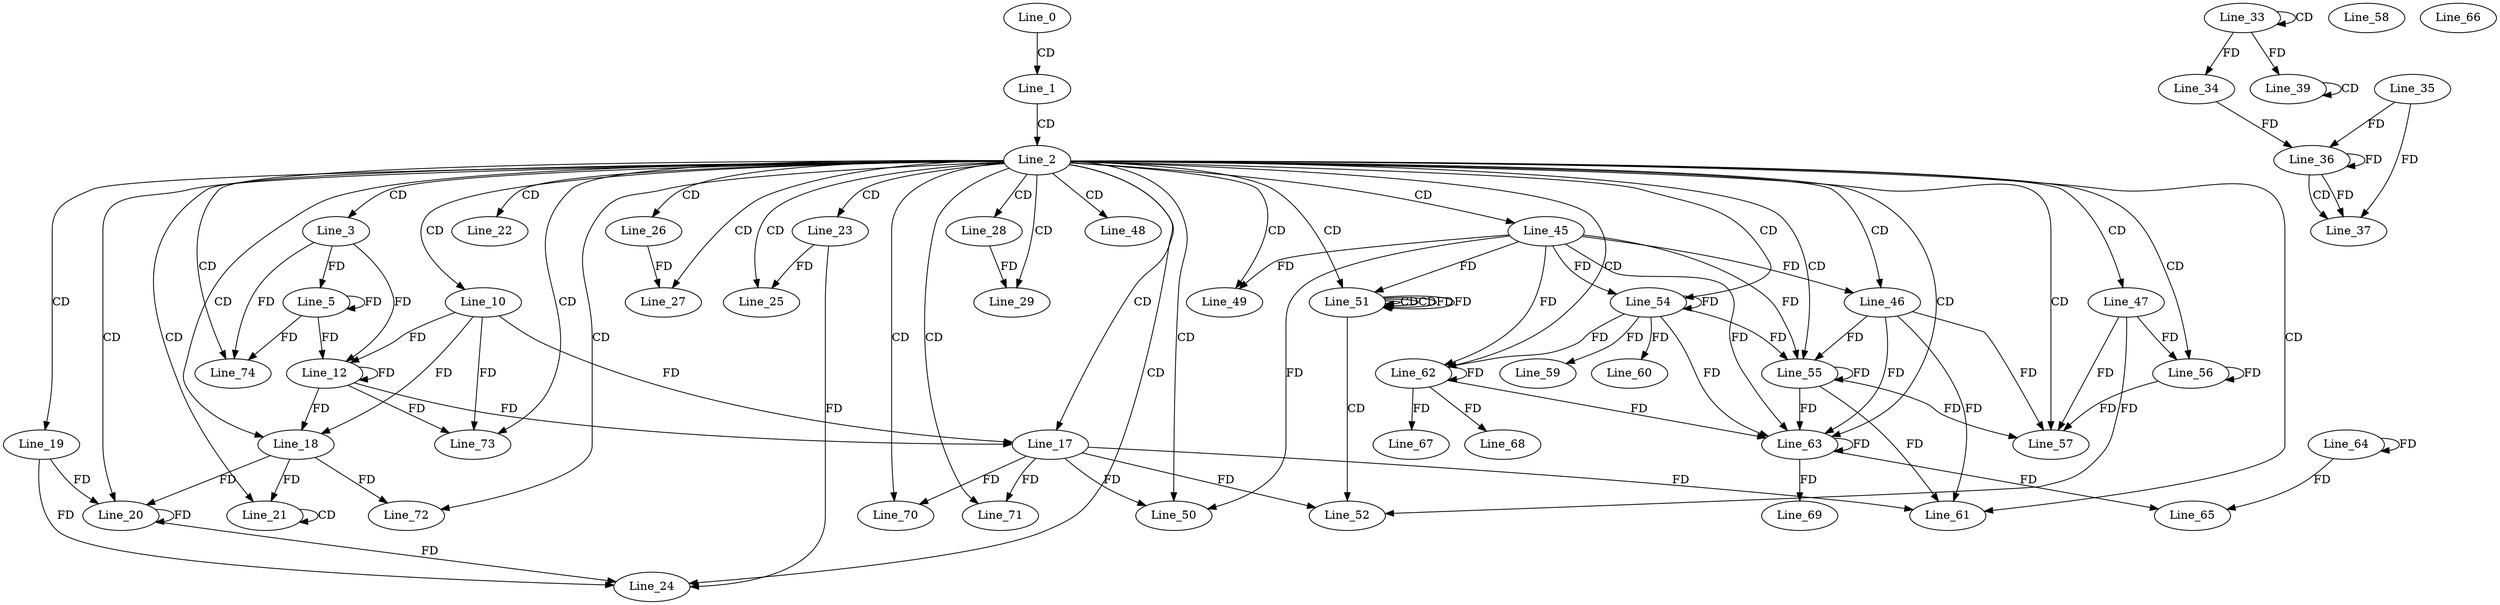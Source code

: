 digraph G {
  Line_0;
  Line_1;
  Line_2;
  Line_3;
  Line_5;
  Line_10;
  Line_12;
  Line_12;
  Line_17;
  Line_17;
  Line_18;
  Line_18;
  Line_19;
  Line_20;
  Line_20;
  Line_21;
  Line_21;
  Line_22;
  Line_23;
  Line_24;
  Line_25;
  Line_26;
  Line_27;
  Line_28;
  Line_29;
  Line_33;
  Line_33;
  Line_34;
  Line_36;
  Line_35;
  Line_36;
  Line_34;
  Line_36;
  Line_37;
  Line_39;
  Line_39;
  Line_45;
  Line_46;
  Line_46;
  Line_47;
  Line_48;
  Line_49;
  Line_49;
  Line_50;
  Line_50;
  Line_51;
  Line_51;
  Line_51;
  Line_51;
  Line_52;
  Line_52;
  Line_54;
  Line_55;
  Line_55;
  Line_56;
  Line_57;
  Line_58;
  Line_59;
  Line_59;
  Line_60;
  Line_60;
  Line_61;
  Line_62;
  Line_63;
  Line_63;
  Line_64;
  Line_65;
  Line_66;
  Line_67;
  Line_67;
  Line_68;
  Line_68;
  Line_69;
  Line_70;
  Line_71;
  Line_72;
  Line_73;
  Line_74;
  Line_0 -> Line_1 [ label="CD" ];
  Line_1 -> Line_2 [ label="CD" ];
  Line_2 -> Line_3 [ label="CD" ];
  Line_3 -> Line_5 [ label="FD" ];
  Line_5 -> Line_5 [ label="FD" ];
  Line_2 -> Line_10 [ label="CD" ];
  Line_10 -> Line_12 [ label="FD" ];
  Line_12 -> Line_12 [ label="FD" ];
  Line_3 -> Line_12 [ label="FD" ];
  Line_5 -> Line_12 [ label="FD" ];
  Line_2 -> Line_17 [ label="CD" ];
  Line_10 -> Line_17 [ label="FD" ];
  Line_12 -> Line_17 [ label="FD" ];
  Line_2 -> Line_18 [ label="CD" ];
  Line_10 -> Line_18 [ label="FD" ];
  Line_12 -> Line_18 [ label="FD" ];
  Line_2 -> Line_19 [ label="CD" ];
  Line_2 -> Line_20 [ label="CD" ];
  Line_19 -> Line_20 [ label="FD" ];
  Line_20 -> Line_20 [ label="FD" ];
  Line_18 -> Line_20 [ label="FD" ];
  Line_2 -> Line_21 [ label="CD" ];
  Line_21 -> Line_21 [ label="CD" ];
  Line_18 -> Line_21 [ label="FD" ];
  Line_2 -> Line_22 [ label="CD" ];
  Line_2 -> Line_23 [ label="CD" ];
  Line_2 -> Line_24 [ label="CD" ];
  Line_23 -> Line_24 [ label="FD" ];
  Line_19 -> Line_24 [ label="FD" ];
  Line_20 -> Line_24 [ label="FD" ];
  Line_2 -> Line_25 [ label="CD" ];
  Line_23 -> Line_25 [ label="FD" ];
  Line_2 -> Line_26 [ label="CD" ];
  Line_2 -> Line_27 [ label="CD" ];
  Line_26 -> Line_27 [ label="FD" ];
  Line_2 -> Line_28 [ label="CD" ];
  Line_2 -> Line_29 [ label="CD" ];
  Line_28 -> Line_29 [ label="FD" ];
  Line_33 -> Line_33 [ label="CD" ];
  Line_33 -> Line_34 [ label="FD" ];
  Line_36 -> Line_36 [ label="FD" ];
  Line_35 -> Line_36 [ label="FD" ];
  Line_34 -> Line_36 [ label="FD" ];
  Line_36 -> Line_37 [ label="CD" ];
  Line_36 -> Line_37 [ label="FD" ];
  Line_35 -> Line_37 [ label="FD" ];
  Line_39 -> Line_39 [ label="CD" ];
  Line_33 -> Line_39 [ label="FD" ];
  Line_2 -> Line_45 [ label="CD" ];
  Line_2 -> Line_46 [ label="CD" ];
  Line_45 -> Line_46 [ label="FD" ];
  Line_2 -> Line_47 [ label="CD" ];
  Line_2 -> Line_48 [ label="CD" ];
  Line_2 -> Line_49 [ label="CD" ];
  Line_45 -> Line_49 [ label="FD" ];
  Line_2 -> Line_50 [ label="CD" ];
  Line_17 -> Line_50 [ label="FD" ];
  Line_45 -> Line_50 [ label="FD" ];
  Line_2 -> Line_51 [ label="CD" ];
  Line_51 -> Line_51 [ label="CD" ];
  Line_51 -> Line_51 [ label="CD" ];
  Line_45 -> Line_51 [ label="FD" ];
  Line_51 -> Line_51 [ label="FD" ];
  Line_51 -> Line_52 [ label="CD" ];
  Line_17 -> Line_52 [ label="FD" ];
  Line_47 -> Line_52 [ label="FD" ];
  Line_2 -> Line_54 [ label="CD" ];
  Line_45 -> Line_54 [ label="FD" ];
  Line_54 -> Line_54 [ label="FD" ];
  Line_2 -> Line_55 [ label="CD" ];
  Line_46 -> Line_55 [ label="FD" ];
  Line_55 -> Line_55 [ label="FD" ];
  Line_45 -> Line_55 [ label="FD" ];
  Line_54 -> Line_55 [ label="FD" ];
  Line_2 -> Line_56 [ label="CD" ];
  Line_47 -> Line_56 [ label="FD" ];
  Line_56 -> Line_56 [ label="FD" ];
  Line_2 -> Line_57 [ label="CD" ];
  Line_47 -> Line_57 [ label="FD" ];
  Line_56 -> Line_57 [ label="FD" ];
  Line_46 -> Line_57 [ label="FD" ];
  Line_55 -> Line_57 [ label="FD" ];
  Line_54 -> Line_59 [ label="FD" ];
  Line_54 -> Line_60 [ label="FD" ];
  Line_2 -> Line_61 [ label="CD" ];
  Line_17 -> Line_61 [ label="FD" ];
  Line_46 -> Line_61 [ label="FD" ];
  Line_55 -> Line_61 [ label="FD" ];
  Line_2 -> Line_62 [ label="CD" ];
  Line_45 -> Line_62 [ label="FD" ];
  Line_54 -> Line_62 [ label="FD" ];
  Line_62 -> Line_62 [ label="FD" ];
  Line_2 -> Line_63 [ label="CD" ];
  Line_46 -> Line_63 [ label="FD" ];
  Line_55 -> Line_63 [ label="FD" ];
  Line_63 -> Line_63 [ label="FD" ];
  Line_45 -> Line_63 [ label="FD" ];
  Line_54 -> Line_63 [ label="FD" ];
  Line_62 -> Line_63 [ label="FD" ];
  Line_64 -> Line_64 [ label="FD" ];
  Line_64 -> Line_65 [ label="FD" ];
  Line_63 -> Line_65 [ label="FD" ];
  Line_62 -> Line_67 [ label="FD" ];
  Line_62 -> Line_68 [ label="FD" ];
  Line_63 -> Line_69 [ label="FD" ];
  Line_2 -> Line_70 [ label="CD" ];
  Line_17 -> Line_70 [ label="FD" ];
  Line_2 -> Line_71 [ label="CD" ];
  Line_17 -> Line_71 [ label="FD" ];
  Line_2 -> Line_72 [ label="CD" ];
  Line_18 -> Line_72 [ label="FD" ];
  Line_2 -> Line_73 [ label="CD" ];
  Line_10 -> Line_73 [ label="FD" ];
  Line_12 -> Line_73 [ label="FD" ];
  Line_2 -> Line_74 [ label="CD" ];
  Line_3 -> Line_74 [ label="FD" ];
  Line_5 -> Line_74 [ label="FD" ];
  Line_51 -> Line_51 [ label="FD" ];
}
